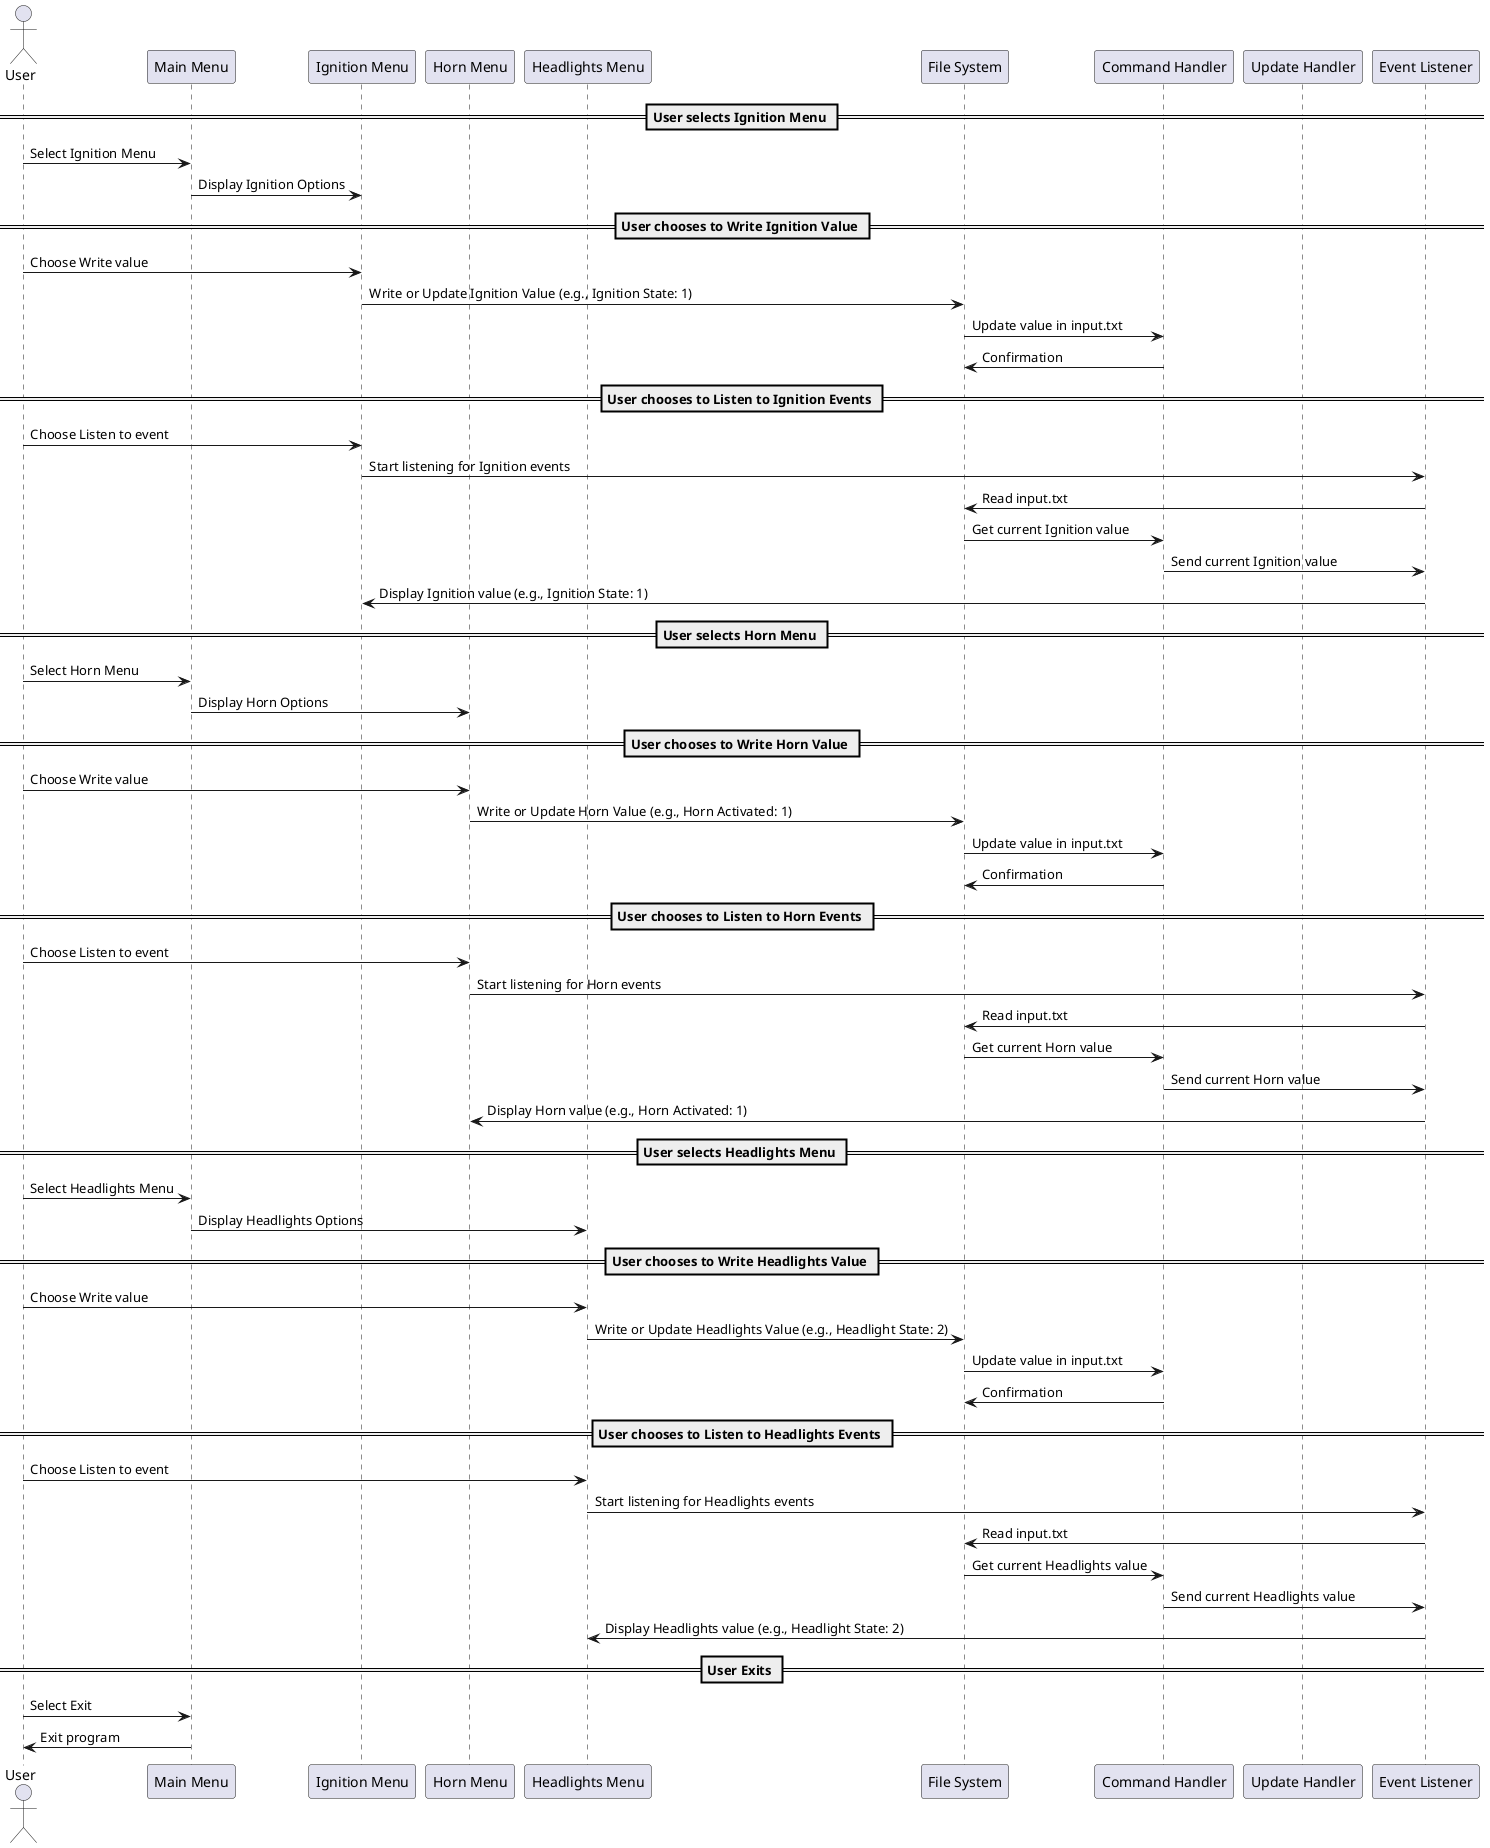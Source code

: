 @startuml
actor User

participant "Main Menu" as MainMenu
participant "Ignition Menu" as IgnitionMenu
participant "Horn Menu" as HornMenu
participant "Headlights Menu" as HeadlightsMenu
participant "File System" as FileSystem
participant "Command Handler" as CommandHandler
participant "Update Handler" as UpdateHandler
participant "Event Listener" as EventListener

== User selects Ignition Menu ==
User -> MainMenu: Select Ignition Menu
MainMenu -> IgnitionMenu: Display Ignition Options

== User chooses to Write Ignition Value ==
User -> IgnitionMenu: Choose Write value
IgnitionMenu -> FileSystem: Write or Update Ignition Value (e.g., Ignition State: 1)
FileSystem -> CommandHandler: Update value in input.txt
CommandHandler -> FileSystem: Confirmation

== User chooses to Listen to Ignition Events ==
User -> IgnitionMenu: Choose Listen to event
IgnitionMenu -> EventListener: Start listening for Ignition events
EventListener -> FileSystem: Read input.txt
FileSystem -> CommandHandler: Get current Ignition value
CommandHandler -> EventListener: Send current Ignition value
EventListener -> IgnitionMenu: Display Ignition value (e.g., Ignition State: 1)

== User selects Horn Menu ==
User -> MainMenu: Select Horn Menu
MainMenu -> HornMenu: Display Horn Options

== User chooses to Write Horn Value ==
User -> HornMenu: Choose Write value
HornMenu -> FileSystem: Write or Update Horn Value (e.g., Horn Activated: 1)
FileSystem -> CommandHandler: Update value in input.txt
CommandHandler -> FileSystem: Confirmation

== User chooses to Listen to Horn Events ==
User -> HornMenu: Choose Listen to event
HornMenu -> EventListener: Start listening for Horn events
EventListener -> FileSystem: Read input.txt
FileSystem -> CommandHandler: Get current Horn value
CommandHandler -> EventListener: Send current Horn value
EventListener -> HornMenu: Display Horn value (e.g., Horn Activated: 1)

== User selects Headlights Menu ==
User -> MainMenu: Select Headlights Menu
MainMenu -> HeadlightsMenu: Display Headlights Options

== User chooses to Write Headlights Value ==
User -> HeadlightsMenu: Choose Write value
HeadlightsMenu -> FileSystem: Write or Update Headlights Value (e.g., Headlight State: 2)
FileSystem -> CommandHandler: Update value in input.txt
CommandHandler -> FileSystem: Confirmation

== User chooses to Listen to Headlights Events ==
User -> HeadlightsMenu: Choose Listen to event
HeadlightsMenu -> EventListener: Start listening for Headlights events
EventListener -> FileSystem: Read input.txt
FileSystem -> CommandHandler: Get current Headlights value
CommandHandler -> EventListener: Send current Headlights value
EventListener -> HeadlightsMenu: Display Headlights value (e.g., Headlight State: 2)

== User Exits ==
User -> MainMenu: Select Exit
MainMenu -> User: Exit program
@enduml
